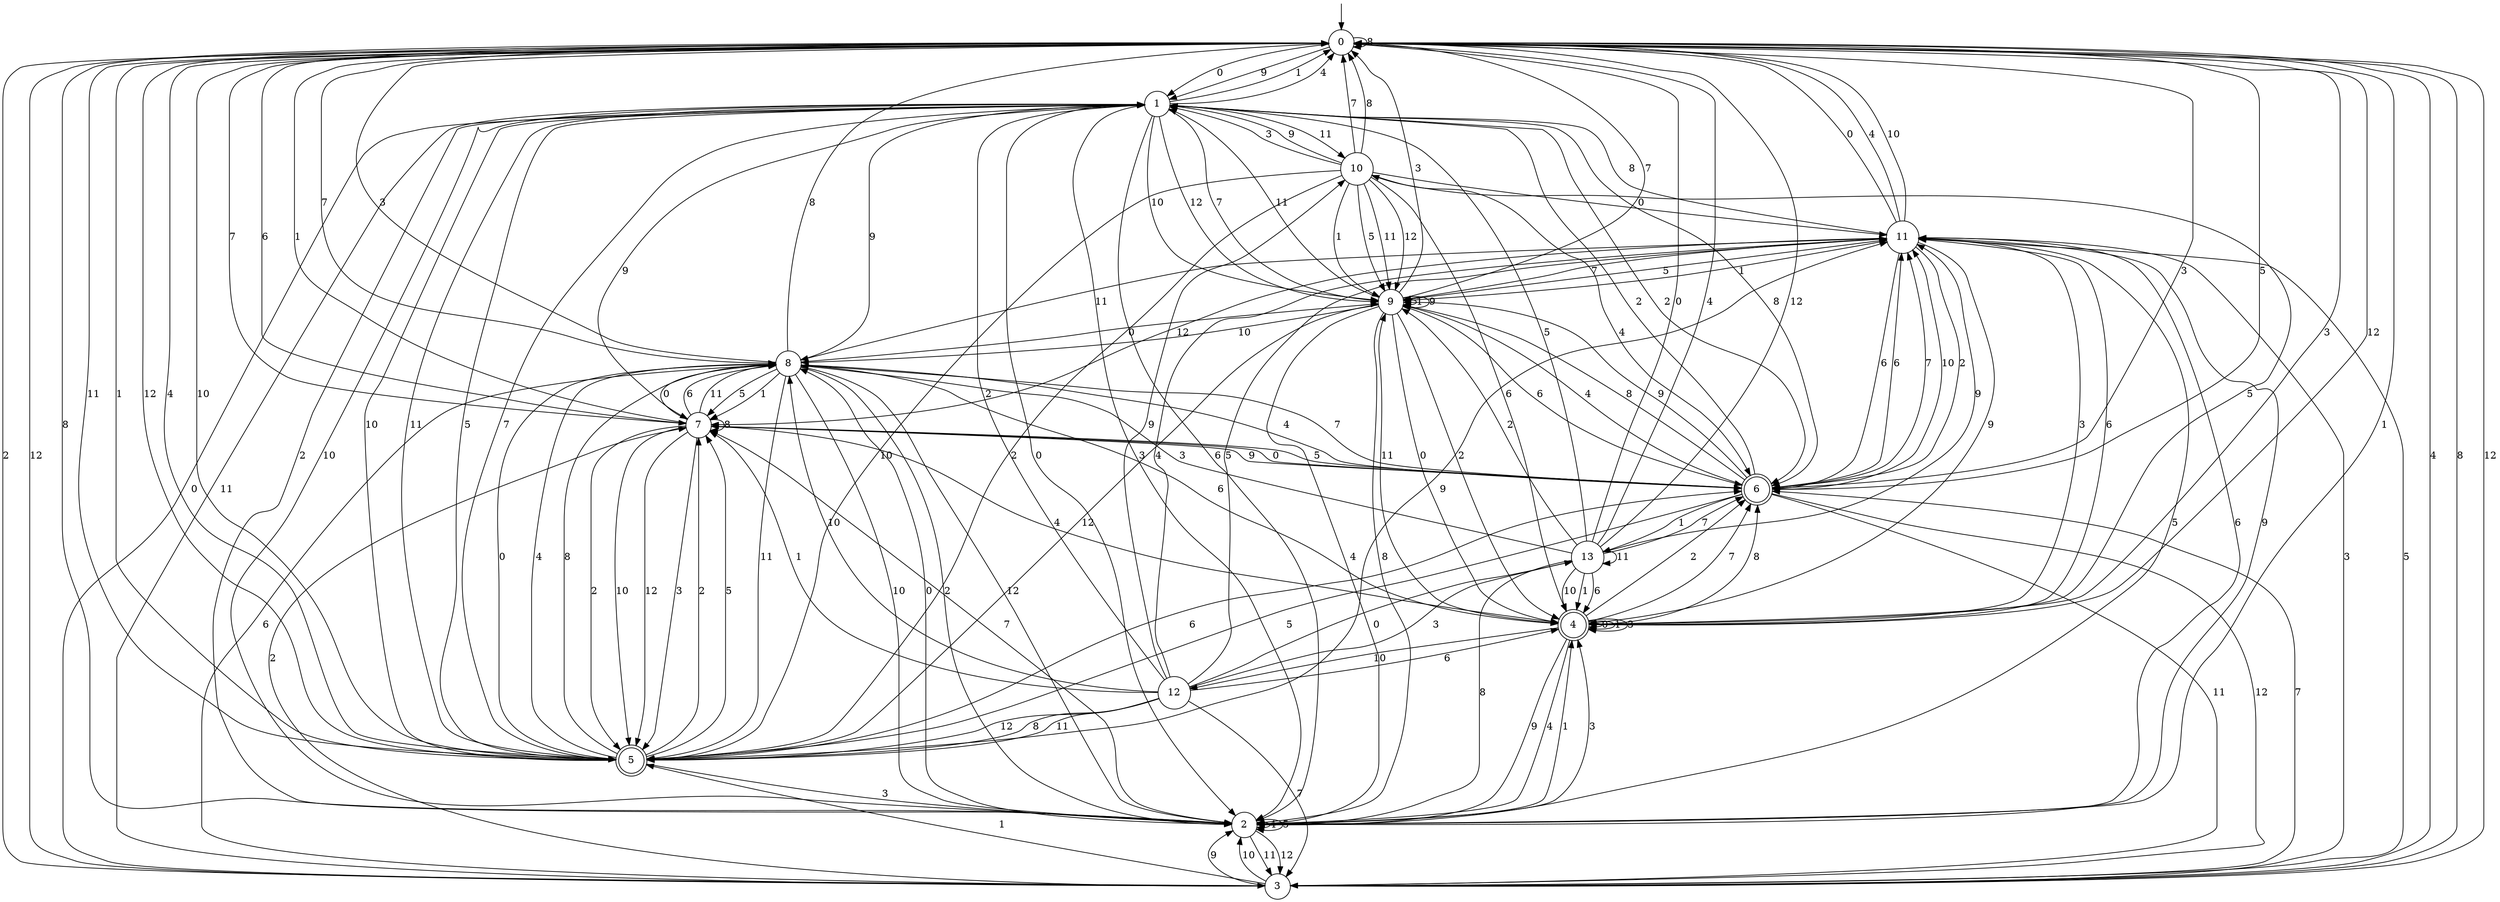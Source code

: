 digraph g {

	s0 [shape="circle" label="0"];
	s1 [shape="circle" label="1"];
	s2 [shape="circle" label="2"];
	s3 [shape="circle" label="3"];
	s4 [shape="doublecircle" label="4"];
	s5 [shape="doublecircle" label="5"];
	s6 [shape="doublecircle" label="6"];
	s7 [shape="circle" label="7"];
	s8 [shape="circle" label="8"];
	s9 [shape="circle" label="9"];
	s10 [shape="circle" label="10"];
	s11 [shape="circle" label="11"];
	s12 [shape="circle" label="12"];
	s13 [shape="circle" label="13"];
	s0 -> s1 [label="0"];
	s0 -> s2 [label="1"];
	s0 -> s3 [label="2"];
	s0 -> s4 [label="3"];
	s0 -> s5 [label="4"];
	s0 -> s6 [label="5"];
	s0 -> s7 [label="6"];
	s0 -> s8 [label="7"];
	s0 -> s0 [label="8"];
	s0 -> s1 [label="9"];
	s0 -> s5 [label="10"];
	s0 -> s5 [label="11"];
	s0 -> s3 [label="12"];
	s1 -> s2 [label="0"];
	s1 -> s0 [label="1"];
	s1 -> s6 [label="2"];
	s1 -> s2 [label="3"];
	s1 -> s0 [label="4"];
	s1 -> s5 [label="5"];
	s1 -> s2 [label="6"];
	s1 -> s9 [label="7"];
	s1 -> s6 [label="8"];
	s1 -> s7 [label="9"];
	s1 -> s9 [label="10"];
	s1 -> s10 [label="11"];
	s1 -> s9 [label="12"];
	s2 -> s8 [label="0"];
	s2 -> s4 [label="1"];
	s2 -> s1 [label="2"];
	s2 -> s4 [label="3"];
	s2 -> s2 [label="4"];
	s2 -> s2 [label="5"];
	s2 -> s11 [label="6"];
	s2 -> s7 [label="7"];
	s2 -> s0 [label="8"];
	s2 -> s11 [label="9"];
	s2 -> s1 [label="10"];
	s2 -> s3 [label="11"];
	s2 -> s3 [label="12"];
	s3 -> s1 [label="0"];
	s3 -> s5 [label="1"];
	s3 -> s7 [label="2"];
	s3 -> s11 [label="3"];
	s3 -> s0 [label="4"];
	s3 -> s11 [label="5"];
	s3 -> s8 [label="6"];
	s3 -> s6 [label="7"];
	s3 -> s0 [label="8"];
	s3 -> s2 [label="9"];
	s3 -> s2 [label="10"];
	s3 -> s1 [label="11"];
	s3 -> s0 [label="12"];
	s4 -> s4 [label="0"];
	s4 -> s4 [label="1"];
	s4 -> s6 [label="2"];
	s4 -> s4 [label="3"];
	s4 -> s2 [label="4"];
	s4 -> s10 [label="5"];
	s4 -> s11 [label="6"];
	s4 -> s6 [label="7"];
	s4 -> s6 [label="8"];
	s4 -> s2 [label="9"];
	s4 -> s12 [label="10"];
	s4 -> s9 [label="11"];
	s4 -> s0 [label="12"];
	s5 -> s8 [label="0"];
	s5 -> s0 [label="1"];
	s5 -> s7 [label="2"];
	s5 -> s2 [label="3"];
	s5 -> s8 [label="4"];
	s5 -> s7 [label="5"];
	s5 -> s6 [label="6"];
	s5 -> s1 [label="7"];
	s5 -> s8 [label="8"];
	s5 -> s11 [label="9"];
	s5 -> s1 [label="10"];
	s5 -> s1 [label="11"];
	s5 -> s0 [label="12"];
	s6 -> s7 [label="0"];
	s6 -> s13 [label="1"];
	s6 -> s1 [label="2"];
	s6 -> s0 [label="3"];
	s6 -> s9 [label="4"];
	s6 -> s5 [label="5"];
	s6 -> s11 [label="6"];
	s6 -> s11 [label="7"];
	s6 -> s9 [label="8"];
	s6 -> s9 [label="9"];
	s6 -> s11 [label="10"];
	s6 -> s3 [label="11"];
	s6 -> s3 [label="12"];
	s7 -> s8 [label="0"];
	s7 -> s0 [label="1"];
	s7 -> s5 [label="2"];
	s7 -> s5 [label="3"];
	s7 -> s4 [label="4"];
	s7 -> s6 [label="5"];
	s7 -> s8 [label="6"];
	s7 -> s0 [label="7"];
	s7 -> s7 [label="8"];
	s7 -> s6 [label="9"];
	s7 -> s5 [label="10"];
	s7 -> s8 [label="11"];
	s7 -> s5 [label="12"];
	s8 -> s9 [label="0"];
	s8 -> s7 [label="1"];
	s8 -> s2 [label="2"];
	s8 -> s0 [label="3"];
	s8 -> s6 [label="4"];
	s8 -> s7 [label="5"];
	s8 -> s4 [label="6"];
	s8 -> s6 [label="7"];
	s8 -> s0 [label="8"];
	s8 -> s1 [label="9"];
	s8 -> s2 [label="10"];
	s8 -> s5 [label="11"];
	s8 -> s2 [label="12"];
	s9 -> s4 [label="0"];
	s9 -> s9 [label="1"];
	s9 -> s4 [label="2"];
	s9 -> s0 [label="3"];
	s9 -> s2 [label="4"];
	s9 -> s11 [label="5"];
	s9 -> s6 [label="6"];
	s9 -> s0 [label="7"];
	s9 -> s2 [label="8"];
	s9 -> s9 [label="9"];
	s9 -> s8 [label="10"];
	s9 -> s1 [label="11"];
	s9 -> s5 [label="12"];
	s10 -> s11 [label="0"];
	s10 -> s9 [label="1"];
	s10 -> s5 [label="2"];
	s10 -> s1 [label="3"];
	s10 -> s6 [label="4"];
	s10 -> s9 [label="5"];
	s10 -> s4 [label="6"];
	s10 -> s0 [label="7"];
	s10 -> s0 [label="8"];
	s10 -> s1 [label="9"];
	s10 -> s5 [label="10"];
	s10 -> s9 [label="11"];
	s10 -> s9 [label="12"];
	s11 -> s0 [label="0"];
	s11 -> s9 [label="1"];
	s11 -> s6 [label="2"];
	s11 -> s4 [label="3"];
	s11 -> s0 [label="4"];
	s11 -> s2 [label="5"];
	s11 -> s6 [label="6"];
	s11 -> s9 [label="7"];
	s11 -> s1 [label="8"];
	s11 -> s4 [label="9"];
	s11 -> s0 [label="10"];
	s11 -> s8 [label="11"];
	s11 -> s7 [label="12"];
	s12 -> s13 [label="0"];
	s12 -> s7 [label="1"];
	s12 -> s1 [label="2"];
	s12 -> s13 [label="3"];
	s12 -> s11 [label="4"];
	s12 -> s11 [label="5"];
	s12 -> s4 [label="6"];
	s12 -> s3 [label="7"];
	s12 -> s5 [label="8"];
	s12 -> s10 [label="9"];
	s12 -> s8 [label="10"];
	s12 -> s5 [label="11"];
	s12 -> s5 [label="12"];
	s13 -> s0 [label="0"];
	s13 -> s4 [label="1"];
	s13 -> s9 [label="2"];
	s13 -> s8 [label="3"];
	s13 -> s0 [label="4"];
	s13 -> s1 [label="5"];
	s13 -> s4 [label="6"];
	s13 -> s6 [label="7"];
	s13 -> s2 [label="8"];
	s13 -> s11 [label="9"];
	s13 -> s4 [label="10"];
	s13 -> s13 [label="11"];
	s13 -> s0 [label="12"];

__start0 [label="" shape="none" width="0" height="0"];
__start0 -> s0;

}
